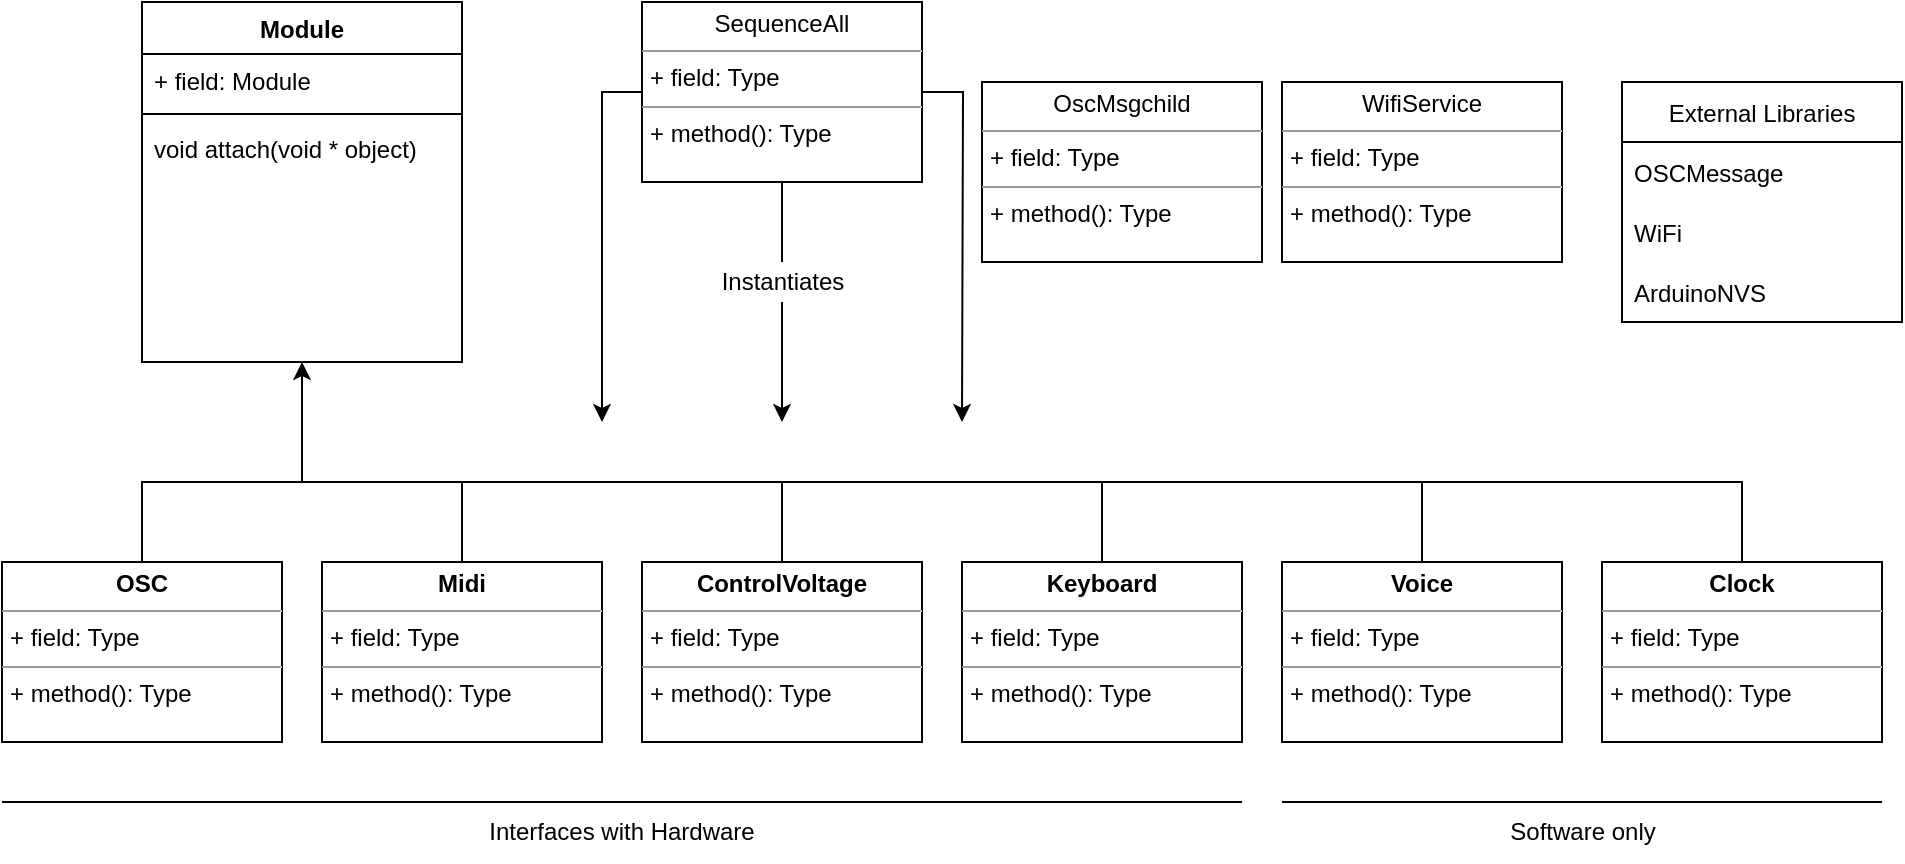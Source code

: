 <mxfile version="15.8.8" type="github">
  <diagram id="jdR5ssYMvxICUkgLZ-qh" name="Page-1">
    <mxGraphModel dx="1426" dy="792" grid="1" gridSize="10" guides="1" tooltips="1" connect="1" arrows="1" fold="1" page="1" pageScale="1" pageWidth="850" pageHeight="1100" math="0" shadow="0">
      <root>
        <mxCell id="0" />
        <mxCell id="1" parent="0" />
        <mxCell id="rk0oo--zZqkCVl64psQo-1" value="Module" style="swimlane;fontStyle=1;align=center;verticalAlign=top;childLayout=stackLayout;horizontal=1;startSize=26;horizontalStack=0;resizeParent=1;resizeParentMax=0;resizeLast=0;collapsible=1;marginBottom=0;" parent="1" vertex="1">
          <mxGeometry x="80" y="80" width="160" height="180" as="geometry" />
        </mxCell>
        <mxCell id="rk0oo--zZqkCVl64psQo-2" value="+ field: Module" style="text;strokeColor=none;fillColor=none;align=left;verticalAlign=top;spacingLeft=4;spacingRight=4;overflow=hidden;rotatable=0;points=[[0,0.5],[1,0.5]];portConstraint=eastwest;" parent="rk0oo--zZqkCVl64psQo-1" vertex="1">
          <mxGeometry y="26" width="160" height="26" as="geometry" />
        </mxCell>
        <mxCell id="rk0oo--zZqkCVl64psQo-3" value="" style="line;strokeWidth=1;fillColor=none;align=left;verticalAlign=middle;spacingTop=-1;spacingLeft=3;spacingRight=3;rotatable=0;labelPosition=right;points=[];portConstraint=eastwest;" parent="rk0oo--zZqkCVl64psQo-1" vertex="1">
          <mxGeometry y="52" width="160" height="8" as="geometry" />
        </mxCell>
        <mxCell id="rk0oo--zZqkCVl64psQo-4" value="void attach(void * object)&#xa;&#xa;" style="text;strokeColor=none;fillColor=none;align=left;verticalAlign=top;spacingLeft=4;spacingRight=4;overflow=hidden;rotatable=0;points=[[0,0.5],[1,0.5]];portConstraint=eastwest;" parent="rk0oo--zZqkCVl64psQo-1" vertex="1">
          <mxGeometry y="60" width="160" height="120" as="geometry" />
        </mxCell>
        <mxCell id="rk0oo--zZqkCVl64psQo-5" value="" style="endArrow=classic;html=1;rounded=0;entryX=0.5;entryY=1;entryDx=0;entryDy=0;" parent="1" target="rk0oo--zZqkCVl64psQo-1" edge="1">
          <mxGeometry width="50" height="50" relative="1" as="geometry">
            <mxPoint x="160" y="320" as="sourcePoint" />
            <mxPoint x="400" y="350" as="targetPoint" />
            <Array as="points" />
          </mxGeometry>
        </mxCell>
        <mxCell id="rk0oo--zZqkCVl64psQo-7" value="" style="endArrow=none;html=1;rounded=0;" parent="1" edge="1">
          <mxGeometry width="50" height="50" relative="1" as="geometry">
            <mxPoint x="80" y="360" as="sourcePoint" />
            <mxPoint x="160" y="320" as="targetPoint" />
            <Array as="points">
              <mxPoint x="80" y="320" />
            </Array>
          </mxGeometry>
        </mxCell>
        <mxCell id="rk0oo--zZqkCVl64psQo-8" value="" style="endArrow=none;html=1;rounded=0;" parent="1" edge="1">
          <mxGeometry width="50" height="50" relative="1" as="geometry">
            <mxPoint x="240" y="360" as="sourcePoint" />
            <mxPoint x="160" y="320" as="targetPoint" />
            <Array as="points">
              <mxPoint x="240" y="320" />
            </Array>
          </mxGeometry>
        </mxCell>
        <mxCell id="rk0oo--zZqkCVl64psQo-9" value="" style="endArrow=none;html=1;rounded=0;" parent="1" edge="1">
          <mxGeometry width="50" height="50" relative="1" as="geometry">
            <mxPoint x="400" y="360" as="sourcePoint" />
            <mxPoint x="240" y="320" as="targetPoint" />
            <Array as="points">
              <mxPoint x="400" y="320" />
            </Array>
          </mxGeometry>
        </mxCell>
        <mxCell id="rk0oo--zZqkCVl64psQo-10" value="" style="endArrow=none;html=1;rounded=0;" parent="1" edge="1">
          <mxGeometry width="50" height="50" relative="1" as="geometry">
            <mxPoint x="560" y="360" as="sourcePoint" />
            <mxPoint x="400" y="320" as="targetPoint" />
            <Array as="points">
              <mxPoint x="560" y="320" />
            </Array>
          </mxGeometry>
        </mxCell>
        <mxCell id="rk0oo--zZqkCVl64psQo-11" value="&lt;p style=&quot;margin: 0px ; margin-top: 4px ; text-align: center&quot;&gt;&lt;b&gt;OSC&lt;/b&gt;&lt;/p&gt;&lt;hr size=&quot;1&quot;&gt;&lt;p style=&quot;margin: 0px ; margin-left: 4px&quot;&gt;+ field: Type&lt;/p&gt;&lt;hr size=&quot;1&quot;&gt;&lt;p style=&quot;margin: 0px ; margin-left: 4px&quot;&gt;+ method(): Type&lt;/p&gt;" style="verticalAlign=top;align=left;overflow=fill;fontSize=12;fontFamily=Helvetica;html=1;" parent="1" vertex="1">
          <mxGeometry x="10" y="360" width="140" height="90" as="geometry" />
        </mxCell>
        <mxCell id="rk0oo--zZqkCVl64psQo-12" value="&lt;p style=&quot;margin: 0px ; margin-top: 4px ; text-align: center&quot;&gt;&lt;b&gt;Voice&lt;/b&gt;&lt;/p&gt;&lt;hr size=&quot;1&quot;&gt;&lt;p style=&quot;margin: 0px ; margin-left: 4px&quot;&gt;+ field: Type&lt;/p&gt;&lt;hr size=&quot;1&quot;&gt;&lt;p style=&quot;margin: 0px ; margin-left: 4px&quot;&gt;+ method(): Type&lt;/p&gt;" style="verticalAlign=top;align=left;overflow=fill;fontSize=12;fontFamily=Helvetica;html=1;" parent="1" vertex="1">
          <mxGeometry x="650" y="360" width="140" height="90" as="geometry" />
        </mxCell>
        <mxCell id="rk0oo--zZqkCVl64psQo-13" value="&lt;p style=&quot;margin: 0px ; margin-top: 4px ; text-align: center&quot;&gt;&lt;b&gt;Midi&lt;/b&gt;&lt;/p&gt;&lt;hr size=&quot;1&quot;&gt;&lt;p style=&quot;margin: 0px ; margin-left: 4px&quot;&gt;+ field: Type&lt;/p&gt;&lt;hr size=&quot;1&quot;&gt;&lt;p style=&quot;margin: 0px ; margin-left: 4px&quot;&gt;+ method(): Type&lt;/p&gt;" style="verticalAlign=top;align=left;overflow=fill;fontSize=12;fontFamily=Helvetica;html=1;" parent="1" vertex="1">
          <mxGeometry x="170" y="360" width="140" height="90" as="geometry" />
        </mxCell>
        <mxCell id="rk0oo--zZqkCVl64psQo-14" value="&lt;p style=&quot;margin: 0px ; margin-top: 4px ; text-align: center&quot;&gt;&lt;b&gt;ControlVoltage&lt;/b&gt;&lt;br&gt;&lt;/p&gt;&lt;hr size=&quot;1&quot;&gt;&lt;p style=&quot;margin: 0px ; margin-left: 4px&quot;&gt;+ field: Type&lt;/p&gt;&lt;hr size=&quot;1&quot;&gt;&lt;p style=&quot;margin: 0px ; margin-left: 4px&quot;&gt;+ method(): Type&lt;/p&gt;" style="verticalAlign=top;align=left;overflow=fill;fontSize=12;fontFamily=Helvetica;html=1;" parent="1" vertex="1">
          <mxGeometry x="330" y="360" width="140" height="90" as="geometry" />
        </mxCell>
        <mxCell id="rk0oo--zZqkCVl64psQo-16" value="&lt;p style=&quot;margin: 0px ; margin-top: 4px ; text-align: center&quot;&gt;WifiService&lt;/p&gt;&lt;hr size=&quot;1&quot;&gt;&lt;p style=&quot;margin: 0px ; margin-left: 4px&quot;&gt;+ field: Type&lt;/p&gt;&lt;hr size=&quot;1&quot;&gt;&lt;p style=&quot;margin: 0px ; margin-left: 4px&quot;&gt;+ method(): Type&lt;/p&gt;" style="verticalAlign=top;align=left;overflow=fill;fontSize=12;fontFamily=Helvetica;html=1;" parent="1" vertex="1">
          <mxGeometry x="650" y="120" width="140" height="90" as="geometry" />
        </mxCell>
        <mxCell id="r5dEMIKAqg4TULFO4j3f-1" value="&lt;p style=&quot;margin: 0px ; margin-top: 4px ; text-align: center&quot;&gt;&lt;b&gt;Clock&lt;/b&gt;&lt;br&gt;&lt;/p&gt;&lt;hr size=&quot;1&quot;&gt;&lt;p style=&quot;margin: 0px ; margin-left: 4px&quot;&gt;+ field: Type&lt;/p&gt;&lt;hr size=&quot;1&quot;&gt;&lt;p style=&quot;margin: 0px ; margin-left: 4px&quot;&gt;+ method(): Type&lt;/p&gt;" style="verticalAlign=top;align=left;overflow=fill;fontSize=12;fontFamily=Helvetica;html=1;" vertex="1" parent="1">
          <mxGeometry x="810" y="360" width="140" height="90" as="geometry" />
        </mxCell>
        <mxCell id="r5dEMIKAqg4TULFO4j3f-2" value="" style="endArrow=none;html=1;rounded=0;" edge="1" parent="1">
          <mxGeometry width="50" height="50" relative="1" as="geometry">
            <mxPoint x="720" y="360" as="sourcePoint" />
            <mxPoint x="560" y="320" as="targetPoint" />
            <Array as="points">
              <mxPoint x="720" y="320" />
            </Array>
          </mxGeometry>
        </mxCell>
        <mxCell id="r5dEMIKAqg4TULFO4j3f-6" style="edgeStyle=orthogonalEdgeStyle;rounded=0;orthogonalLoop=1;jettySize=auto;html=1;startArrow=none;" edge="1" parent="1" source="r5dEMIKAqg4TULFO4j3f-11">
          <mxGeometry relative="1" as="geometry">
            <mxPoint x="400" y="290" as="targetPoint" />
          </mxGeometry>
        </mxCell>
        <mxCell id="r5dEMIKAqg4TULFO4j3f-7" style="edgeStyle=orthogonalEdgeStyle;rounded=0;orthogonalLoop=1;jettySize=auto;html=1;" edge="1" parent="1" source="r5dEMIKAqg4TULFO4j3f-3">
          <mxGeometry relative="1" as="geometry">
            <mxPoint x="310" y="290" as="targetPoint" />
          </mxGeometry>
        </mxCell>
        <mxCell id="r5dEMIKAqg4TULFO4j3f-8" style="edgeStyle=orthogonalEdgeStyle;rounded=0;orthogonalLoop=1;jettySize=auto;html=1;" edge="1" parent="1" source="r5dEMIKAqg4TULFO4j3f-3">
          <mxGeometry relative="1" as="geometry">
            <mxPoint x="490" y="290" as="targetPoint" />
          </mxGeometry>
        </mxCell>
        <mxCell id="r5dEMIKAqg4TULFO4j3f-3" value="&lt;p style=&quot;margin: 0px ; margin-top: 4px ; text-align: center&quot;&gt;SequenceAll&lt;/p&gt;&lt;hr size=&quot;1&quot;&gt;&lt;p style=&quot;margin: 0px ; margin-left: 4px&quot;&gt;+ field: Type&lt;/p&gt;&lt;hr size=&quot;1&quot;&gt;&lt;p style=&quot;margin: 0px ; margin-left: 4px&quot;&gt;+ method(): Type&lt;/p&gt;" style="verticalAlign=top;align=left;overflow=fill;fontSize=12;fontFamily=Helvetica;html=1;" vertex="1" parent="1">
          <mxGeometry x="330" y="80" width="140" height="90" as="geometry" />
        </mxCell>
        <mxCell id="r5dEMIKAqg4TULFO4j3f-11" value="Instantiates" style="text;html=1;align=center;verticalAlign=middle;resizable=0;points=[];autosize=1;strokeColor=none;fillColor=none;" vertex="1" parent="1">
          <mxGeometry x="360" y="210" width="80" height="20" as="geometry" />
        </mxCell>
        <mxCell id="r5dEMIKAqg4TULFO4j3f-12" value="" style="edgeStyle=orthogonalEdgeStyle;rounded=0;orthogonalLoop=1;jettySize=auto;html=1;endArrow=none;" edge="1" parent="1" source="r5dEMIKAqg4TULFO4j3f-3" target="r5dEMIKAqg4TULFO4j3f-11">
          <mxGeometry relative="1" as="geometry">
            <mxPoint x="400" y="290" as="targetPoint" />
            <mxPoint x="400" y="170" as="sourcePoint" />
          </mxGeometry>
        </mxCell>
        <mxCell id="r5dEMIKAqg4TULFO4j3f-13" value="&lt;p style=&quot;margin: 0px ; margin-top: 4px ; text-align: center&quot;&gt;&lt;b&gt;Keyboard&lt;/b&gt;&lt;/p&gt;&lt;hr size=&quot;1&quot;&gt;&lt;p style=&quot;margin: 0px ; margin-left: 4px&quot;&gt;+ field: Type&lt;/p&gt;&lt;hr size=&quot;1&quot;&gt;&lt;p style=&quot;margin: 0px ; margin-left: 4px&quot;&gt;+ method(): Type&lt;/p&gt;" style="verticalAlign=top;align=left;overflow=fill;fontSize=12;fontFamily=Helvetica;html=1;" vertex="1" parent="1">
          <mxGeometry x="490" y="360" width="140" height="90" as="geometry" />
        </mxCell>
        <mxCell id="r5dEMIKAqg4TULFO4j3f-14" value="" style="endArrow=none;html=1;rounded=0;" edge="1" parent="1">
          <mxGeometry width="50" height="50" relative="1" as="geometry">
            <mxPoint x="880" y="360" as="sourcePoint" />
            <mxPoint x="720" y="320" as="targetPoint" />
            <Array as="points">
              <mxPoint x="880" y="320" />
            </Array>
          </mxGeometry>
        </mxCell>
        <mxCell id="r5dEMIKAqg4TULFO4j3f-16" value="" style="endArrow=none;html=1;rounded=0;" edge="1" parent="1">
          <mxGeometry width="50" height="50" relative="1" as="geometry">
            <mxPoint x="10" y="480" as="sourcePoint" />
            <mxPoint x="630" y="480" as="targetPoint" />
            <Array as="points">
              <mxPoint x="440" y="480" />
            </Array>
          </mxGeometry>
        </mxCell>
        <mxCell id="r5dEMIKAqg4TULFO4j3f-17" value="" style="endArrow=none;html=1;rounded=0;" edge="1" parent="1">
          <mxGeometry width="50" height="50" relative="1" as="geometry">
            <mxPoint x="650" y="480" as="sourcePoint" />
            <mxPoint x="950" y="480" as="targetPoint" />
          </mxGeometry>
        </mxCell>
        <mxCell id="r5dEMIKAqg4TULFO4j3f-18" value="Interfaces with Hardware" style="text;html=1;strokeColor=none;fillColor=none;align=center;verticalAlign=middle;whiteSpace=wrap;rounded=0;" vertex="1" parent="1">
          <mxGeometry x="240" y="480" width="160" height="30" as="geometry" />
        </mxCell>
        <mxCell id="r5dEMIKAqg4TULFO4j3f-19" value="Software only" style="text;html=1;align=center;verticalAlign=middle;resizable=0;points=[];autosize=1;strokeColor=none;fillColor=none;" vertex="1" parent="1">
          <mxGeometry x="755" y="485" width="90" height="20" as="geometry" />
        </mxCell>
        <mxCell id="r5dEMIKAqg4TULFO4j3f-20" value="External Libraries" style="swimlane;fontStyle=0;childLayout=stackLayout;horizontal=1;startSize=30;horizontalStack=0;resizeParent=1;resizeParentMax=0;resizeLast=0;collapsible=1;marginBottom=0;" vertex="1" parent="1">
          <mxGeometry x="820" y="120" width="140" height="120" as="geometry" />
        </mxCell>
        <mxCell id="r5dEMIKAqg4TULFO4j3f-21" value="OSCMessage" style="text;strokeColor=none;fillColor=none;align=left;verticalAlign=middle;spacingLeft=4;spacingRight=4;overflow=hidden;points=[[0,0.5],[1,0.5]];portConstraint=eastwest;rotatable=0;" vertex="1" parent="r5dEMIKAqg4TULFO4j3f-20">
          <mxGeometry y="30" width="140" height="30" as="geometry" />
        </mxCell>
        <mxCell id="r5dEMIKAqg4TULFO4j3f-22" value="WiFi" style="text;strokeColor=none;fillColor=none;align=left;verticalAlign=middle;spacingLeft=4;spacingRight=4;overflow=hidden;points=[[0,0.5],[1,0.5]];portConstraint=eastwest;rotatable=0;" vertex="1" parent="r5dEMIKAqg4TULFO4j3f-20">
          <mxGeometry y="60" width="140" height="30" as="geometry" />
        </mxCell>
        <mxCell id="r5dEMIKAqg4TULFO4j3f-23" value="ArduinoNVS" style="text;strokeColor=none;fillColor=none;align=left;verticalAlign=middle;spacingLeft=4;spacingRight=4;overflow=hidden;points=[[0,0.5],[1,0.5]];portConstraint=eastwest;rotatable=0;" vertex="1" parent="r5dEMIKAqg4TULFO4j3f-20">
          <mxGeometry y="90" width="140" height="30" as="geometry" />
        </mxCell>
        <mxCell id="r5dEMIKAqg4TULFO4j3f-24" value="&lt;p style=&quot;margin: 0px ; margin-top: 4px ; text-align: center&quot;&gt;OscMsgchild&lt;br&gt;&lt;/p&gt;&lt;hr size=&quot;1&quot;&gt;&lt;p style=&quot;margin: 0px ; margin-left: 4px&quot;&gt;+ field: Type&lt;/p&gt;&lt;hr size=&quot;1&quot;&gt;&lt;p style=&quot;margin: 0px ; margin-left: 4px&quot;&gt;+ method(): Type&lt;/p&gt;" style="verticalAlign=top;align=left;overflow=fill;fontSize=12;fontFamily=Helvetica;html=1;" vertex="1" parent="1">
          <mxGeometry x="500" y="120" width="140" height="90" as="geometry" />
        </mxCell>
      </root>
    </mxGraphModel>
  </diagram>
</mxfile>
